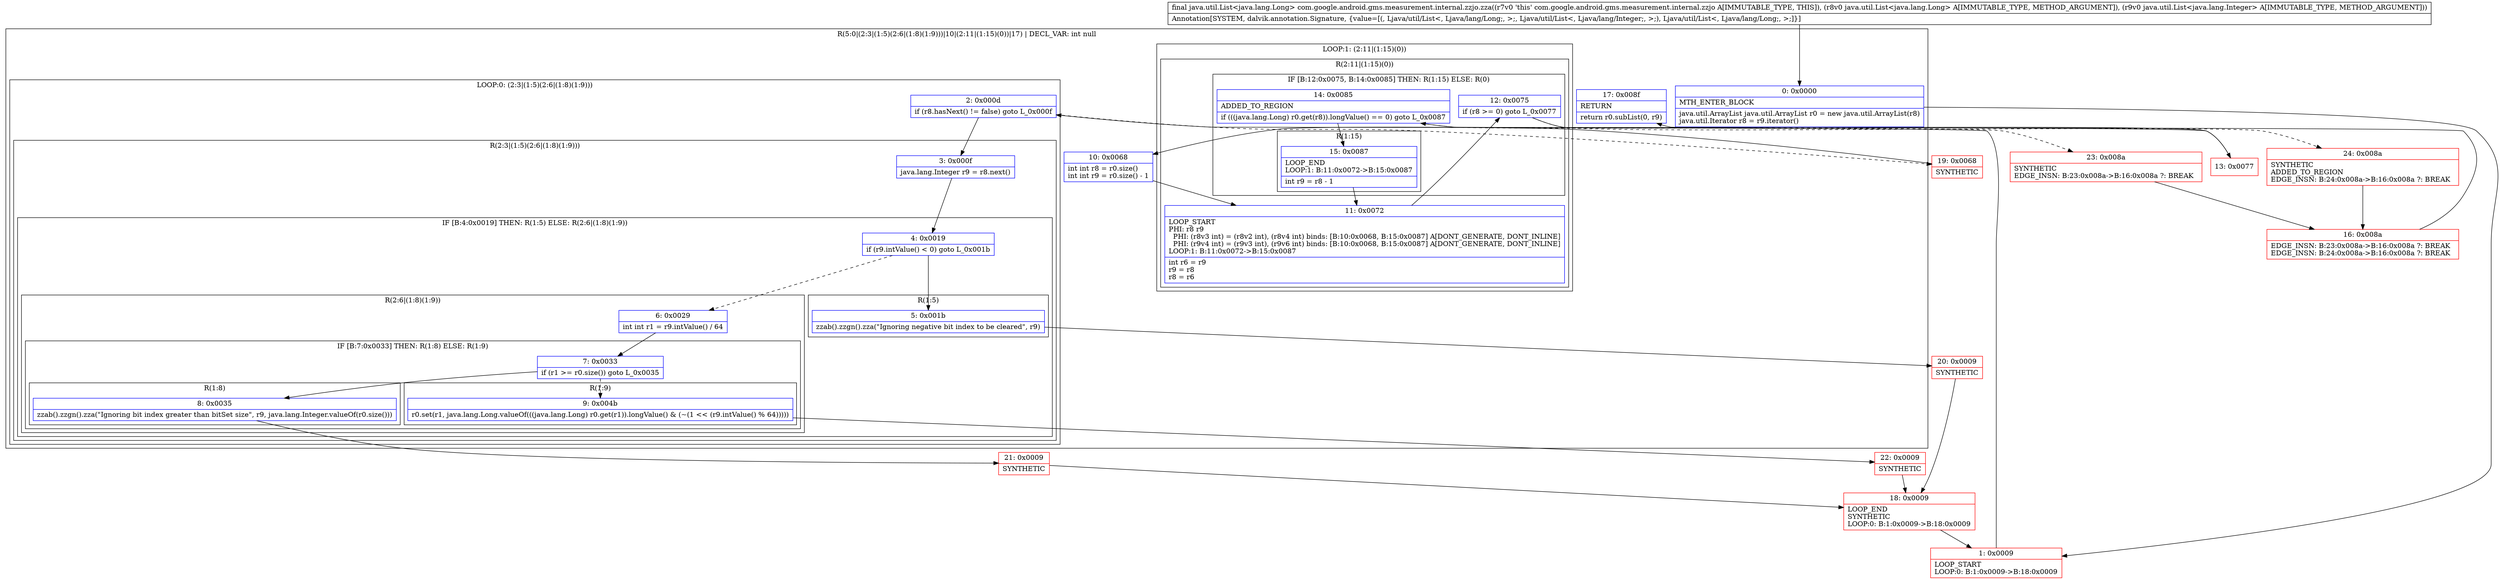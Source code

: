digraph "CFG forcom.google.android.gms.measurement.internal.zzjo.zza(Ljava\/util\/List;Ljava\/util\/List;)Ljava\/util\/List;" {
subgraph cluster_Region_796314210 {
label = "R(5:0|(2:3|(1:5)(2:6|(1:8)(1:9)))|10|(2:11|(1:15)(0))|17) | DECL_VAR: int null\l";
node [shape=record,color=blue];
Node_0 [shape=record,label="{0\:\ 0x0000|MTH_ENTER_BLOCK\l|java.util.ArrayList java.util.ArrayList r0 = new java.util.ArrayList(r8)\ljava.util.Iterator r8 = r9.iterator()\l}"];
subgraph cluster_LoopRegion_397187137 {
label = "LOOP:0: (2:3|(1:5)(2:6|(1:8)(1:9)))";
node [shape=record,color=blue];
Node_2 [shape=record,label="{2\:\ 0x000d|if (r8.hasNext() != false) goto L_0x000f\l}"];
subgraph cluster_Region_1441728637 {
label = "R(2:3|(1:5)(2:6|(1:8)(1:9)))";
node [shape=record,color=blue];
Node_3 [shape=record,label="{3\:\ 0x000f|java.lang.Integer r9 = r8.next()\l}"];
subgraph cluster_IfRegion_1209949609 {
label = "IF [B:4:0x0019] THEN: R(1:5) ELSE: R(2:6|(1:8)(1:9))";
node [shape=record,color=blue];
Node_4 [shape=record,label="{4\:\ 0x0019|if (r9.intValue() \< 0) goto L_0x001b\l}"];
subgraph cluster_Region_940225762 {
label = "R(1:5)";
node [shape=record,color=blue];
Node_5 [shape=record,label="{5\:\ 0x001b|zzab().zzgn().zza(\"Ignoring negative bit index to be cleared\", r9)\l}"];
}
subgraph cluster_Region_2044342825 {
label = "R(2:6|(1:8)(1:9))";
node [shape=record,color=blue];
Node_6 [shape=record,label="{6\:\ 0x0029|int int r1 = r9.intValue() \/ 64\l}"];
subgraph cluster_IfRegion_2711408 {
label = "IF [B:7:0x0033] THEN: R(1:8) ELSE: R(1:9)";
node [shape=record,color=blue];
Node_7 [shape=record,label="{7\:\ 0x0033|if (r1 \>= r0.size()) goto L_0x0035\l}"];
subgraph cluster_Region_1951817059 {
label = "R(1:8)";
node [shape=record,color=blue];
Node_8 [shape=record,label="{8\:\ 0x0035|zzab().zzgn().zza(\"Ignoring bit index greater than bitSet size\", r9, java.lang.Integer.valueOf(r0.size()))\l}"];
}
subgraph cluster_Region_797808845 {
label = "R(1:9)";
node [shape=record,color=blue];
Node_9 [shape=record,label="{9\:\ 0x004b|r0.set(r1, java.lang.Long.valueOf(((java.lang.Long) r0.get(r1)).longValue() & (~(1 \<\< (r9.intValue() % 64)))))\l}"];
}
}
}
}
}
}
Node_10 [shape=record,label="{10\:\ 0x0068|int int r8 = r0.size()\lint int r9 = r0.size() \- 1\l}"];
subgraph cluster_LoopRegion_1259822386 {
label = "LOOP:1: (2:11|(1:15)(0))";
node [shape=record,color=blue];
subgraph cluster_Region_2083088893 {
label = "R(2:11|(1:15)(0))";
node [shape=record,color=blue];
Node_11 [shape=record,label="{11\:\ 0x0072|LOOP_START\lPHI: r8 r9 \l  PHI: (r8v3 int) = (r8v2 int), (r8v4 int) binds: [B:10:0x0068, B:15:0x0087] A[DONT_GENERATE, DONT_INLINE]\l  PHI: (r9v4 int) = (r9v3 int), (r9v6 int) binds: [B:10:0x0068, B:15:0x0087] A[DONT_GENERATE, DONT_INLINE]\lLOOP:1: B:11:0x0072\-\>B:15:0x0087\l|int r6 = r9\lr9 = r8\lr8 = r6\l}"];
subgraph cluster_IfRegion_917598852 {
label = "IF [B:12:0x0075, B:14:0x0085] THEN: R(1:15) ELSE: R(0)";
node [shape=record,color=blue];
Node_12 [shape=record,label="{12\:\ 0x0075|if (r8 \>= 0) goto L_0x0077\l}"];
Node_14 [shape=record,label="{14\:\ 0x0085|ADDED_TO_REGION\l|if (((java.lang.Long) r0.get(r8)).longValue() == 0) goto L_0x0087\l}"];
subgraph cluster_Region_978488926 {
label = "R(1:15)";
node [shape=record,color=blue];
Node_15 [shape=record,label="{15\:\ 0x0087|LOOP_END\lLOOP:1: B:11:0x0072\-\>B:15:0x0087\l|int r9 = r8 \- 1\l}"];
}
subgraph cluster_Region_1721108685 {
label = "R(0)";
node [shape=record,color=blue];
}
}
}
}
Node_17 [shape=record,label="{17\:\ 0x008f|RETURN\l|return r0.subList(0, r9)\l}"];
}
Node_1 [shape=record,color=red,label="{1\:\ 0x0009|LOOP_START\lLOOP:0: B:1:0x0009\-\>B:18:0x0009\l}"];
Node_13 [shape=record,color=red,label="{13\:\ 0x0077}"];
Node_16 [shape=record,color=red,label="{16\:\ 0x008a|EDGE_INSN: B:23:0x008a\-\>B:16:0x008a ?: BREAK  \lEDGE_INSN: B:24:0x008a\-\>B:16:0x008a ?: BREAK  \l}"];
Node_18 [shape=record,color=red,label="{18\:\ 0x0009|LOOP_END\lSYNTHETIC\lLOOP:0: B:1:0x0009\-\>B:18:0x0009\l}"];
Node_19 [shape=record,color=red,label="{19\:\ 0x0068|SYNTHETIC\l}"];
Node_20 [shape=record,color=red,label="{20\:\ 0x0009|SYNTHETIC\l}"];
Node_21 [shape=record,color=red,label="{21\:\ 0x0009|SYNTHETIC\l}"];
Node_22 [shape=record,color=red,label="{22\:\ 0x0009|SYNTHETIC\l}"];
Node_23 [shape=record,color=red,label="{23\:\ 0x008a|SYNTHETIC\lEDGE_INSN: B:23:0x008a\-\>B:16:0x008a ?: BREAK  \l}"];
Node_24 [shape=record,color=red,label="{24\:\ 0x008a|SYNTHETIC\lADDED_TO_REGION\lEDGE_INSN: B:24:0x008a\-\>B:16:0x008a ?: BREAK  \l}"];
MethodNode[shape=record,label="{final java.util.List\<java.lang.Long\> com.google.android.gms.measurement.internal.zzjo.zza((r7v0 'this' com.google.android.gms.measurement.internal.zzjo A[IMMUTABLE_TYPE, THIS]), (r8v0 java.util.List\<java.lang.Long\> A[IMMUTABLE_TYPE, METHOD_ARGUMENT]), (r9v0 java.util.List\<java.lang.Integer\> A[IMMUTABLE_TYPE, METHOD_ARGUMENT]))  | Annotation[SYSTEM, dalvik.annotation.Signature, \{value=[(, Ljava\/util\/List\<, Ljava\/lang\/Long;, \>;, Ljava\/util\/List\<, Ljava\/lang\/Integer;, \>;), Ljava\/util\/List\<, Ljava\/lang\/Long;, \>;]\}]\l}"];
MethodNode -> Node_0;
Node_0 -> Node_1;
Node_2 -> Node_3;
Node_2 -> Node_19[style=dashed];
Node_3 -> Node_4;
Node_4 -> Node_5;
Node_4 -> Node_6[style=dashed];
Node_5 -> Node_20;
Node_6 -> Node_7;
Node_7 -> Node_8;
Node_7 -> Node_9[style=dashed];
Node_8 -> Node_21;
Node_9 -> Node_22;
Node_10 -> Node_11;
Node_11 -> Node_12;
Node_12 -> Node_13;
Node_12 -> Node_24[style=dashed];
Node_14 -> Node_15;
Node_14 -> Node_23[style=dashed];
Node_15 -> Node_11;
Node_1 -> Node_2;
Node_13 -> Node_14;
Node_16 -> Node_17;
Node_18 -> Node_1;
Node_19 -> Node_10;
Node_20 -> Node_18;
Node_21 -> Node_18;
Node_22 -> Node_18;
Node_23 -> Node_16;
Node_24 -> Node_16;
}


